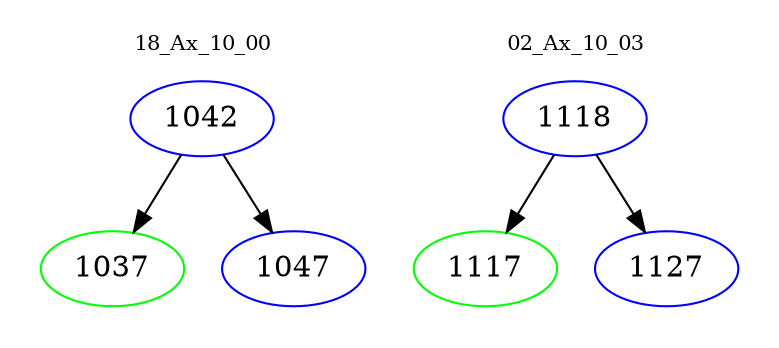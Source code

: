 digraph{
subgraph cluster_0 {
color = white
label = "18_Ax_10_00";
fontsize=10;
T0_1042 [label="1042", color="blue"]
T0_1042 -> T0_1037 [color="black"]
T0_1037 [label="1037", color="green"]
T0_1042 -> T0_1047 [color="black"]
T0_1047 [label="1047", color="blue"]
}
subgraph cluster_1 {
color = white
label = "02_Ax_10_03";
fontsize=10;
T1_1118 [label="1118", color="blue"]
T1_1118 -> T1_1117 [color="black"]
T1_1117 [label="1117", color="green"]
T1_1118 -> T1_1127 [color="black"]
T1_1127 [label="1127", color="blue"]
}
}
